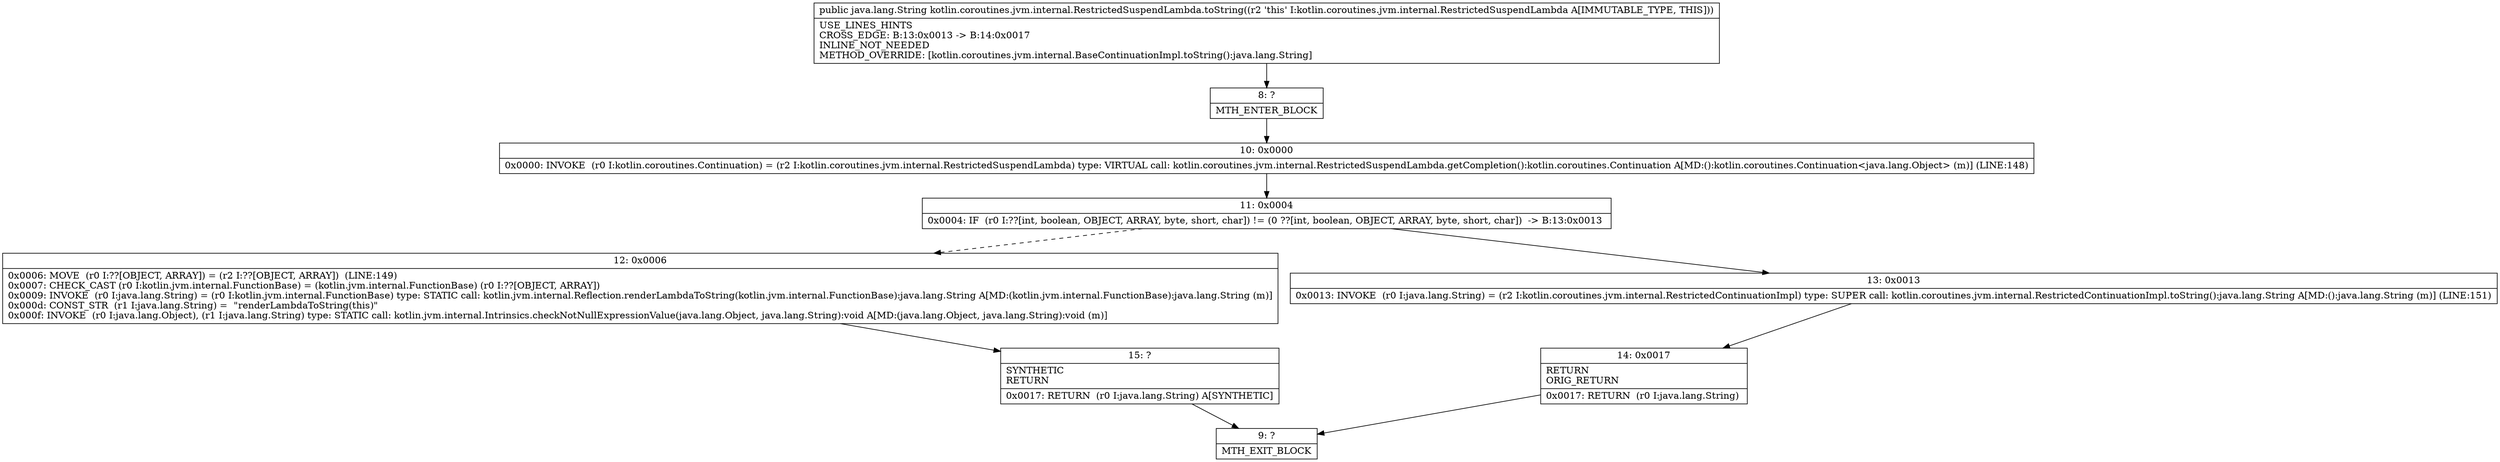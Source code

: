 digraph "CFG forkotlin.coroutines.jvm.internal.RestrictedSuspendLambda.toString()Ljava\/lang\/String;" {
Node_8 [shape=record,label="{8\:\ ?|MTH_ENTER_BLOCK\l}"];
Node_10 [shape=record,label="{10\:\ 0x0000|0x0000: INVOKE  (r0 I:kotlin.coroutines.Continuation) = (r2 I:kotlin.coroutines.jvm.internal.RestrictedSuspendLambda) type: VIRTUAL call: kotlin.coroutines.jvm.internal.RestrictedSuspendLambda.getCompletion():kotlin.coroutines.Continuation A[MD:():kotlin.coroutines.Continuation\<java.lang.Object\> (m)] (LINE:148)\l}"];
Node_11 [shape=record,label="{11\:\ 0x0004|0x0004: IF  (r0 I:??[int, boolean, OBJECT, ARRAY, byte, short, char]) != (0 ??[int, boolean, OBJECT, ARRAY, byte, short, char])  \-\> B:13:0x0013 \l}"];
Node_12 [shape=record,label="{12\:\ 0x0006|0x0006: MOVE  (r0 I:??[OBJECT, ARRAY]) = (r2 I:??[OBJECT, ARRAY])  (LINE:149)\l0x0007: CHECK_CAST (r0 I:kotlin.jvm.internal.FunctionBase) = (kotlin.jvm.internal.FunctionBase) (r0 I:??[OBJECT, ARRAY]) \l0x0009: INVOKE  (r0 I:java.lang.String) = (r0 I:kotlin.jvm.internal.FunctionBase) type: STATIC call: kotlin.jvm.internal.Reflection.renderLambdaToString(kotlin.jvm.internal.FunctionBase):java.lang.String A[MD:(kotlin.jvm.internal.FunctionBase):java.lang.String (m)]\l0x000d: CONST_STR  (r1 I:java.lang.String) =  \"renderLambdaToString(this)\" \l0x000f: INVOKE  (r0 I:java.lang.Object), (r1 I:java.lang.String) type: STATIC call: kotlin.jvm.internal.Intrinsics.checkNotNullExpressionValue(java.lang.Object, java.lang.String):void A[MD:(java.lang.Object, java.lang.String):void (m)]\l}"];
Node_15 [shape=record,label="{15\:\ ?|SYNTHETIC\lRETURN\l|0x0017: RETURN  (r0 I:java.lang.String) A[SYNTHETIC]\l}"];
Node_9 [shape=record,label="{9\:\ ?|MTH_EXIT_BLOCK\l}"];
Node_13 [shape=record,label="{13\:\ 0x0013|0x0013: INVOKE  (r0 I:java.lang.String) = (r2 I:kotlin.coroutines.jvm.internal.RestrictedContinuationImpl) type: SUPER call: kotlin.coroutines.jvm.internal.RestrictedContinuationImpl.toString():java.lang.String A[MD:():java.lang.String (m)] (LINE:151)\l}"];
Node_14 [shape=record,label="{14\:\ 0x0017|RETURN\lORIG_RETURN\l|0x0017: RETURN  (r0 I:java.lang.String) \l}"];
MethodNode[shape=record,label="{public java.lang.String kotlin.coroutines.jvm.internal.RestrictedSuspendLambda.toString((r2 'this' I:kotlin.coroutines.jvm.internal.RestrictedSuspendLambda A[IMMUTABLE_TYPE, THIS]))  | USE_LINES_HINTS\lCROSS_EDGE: B:13:0x0013 \-\> B:14:0x0017\lINLINE_NOT_NEEDED\lMETHOD_OVERRIDE: [kotlin.coroutines.jvm.internal.BaseContinuationImpl.toString():java.lang.String]\l}"];
MethodNode -> Node_8;Node_8 -> Node_10;
Node_10 -> Node_11;
Node_11 -> Node_12[style=dashed];
Node_11 -> Node_13;
Node_12 -> Node_15;
Node_15 -> Node_9;
Node_13 -> Node_14;
Node_14 -> Node_9;
}

